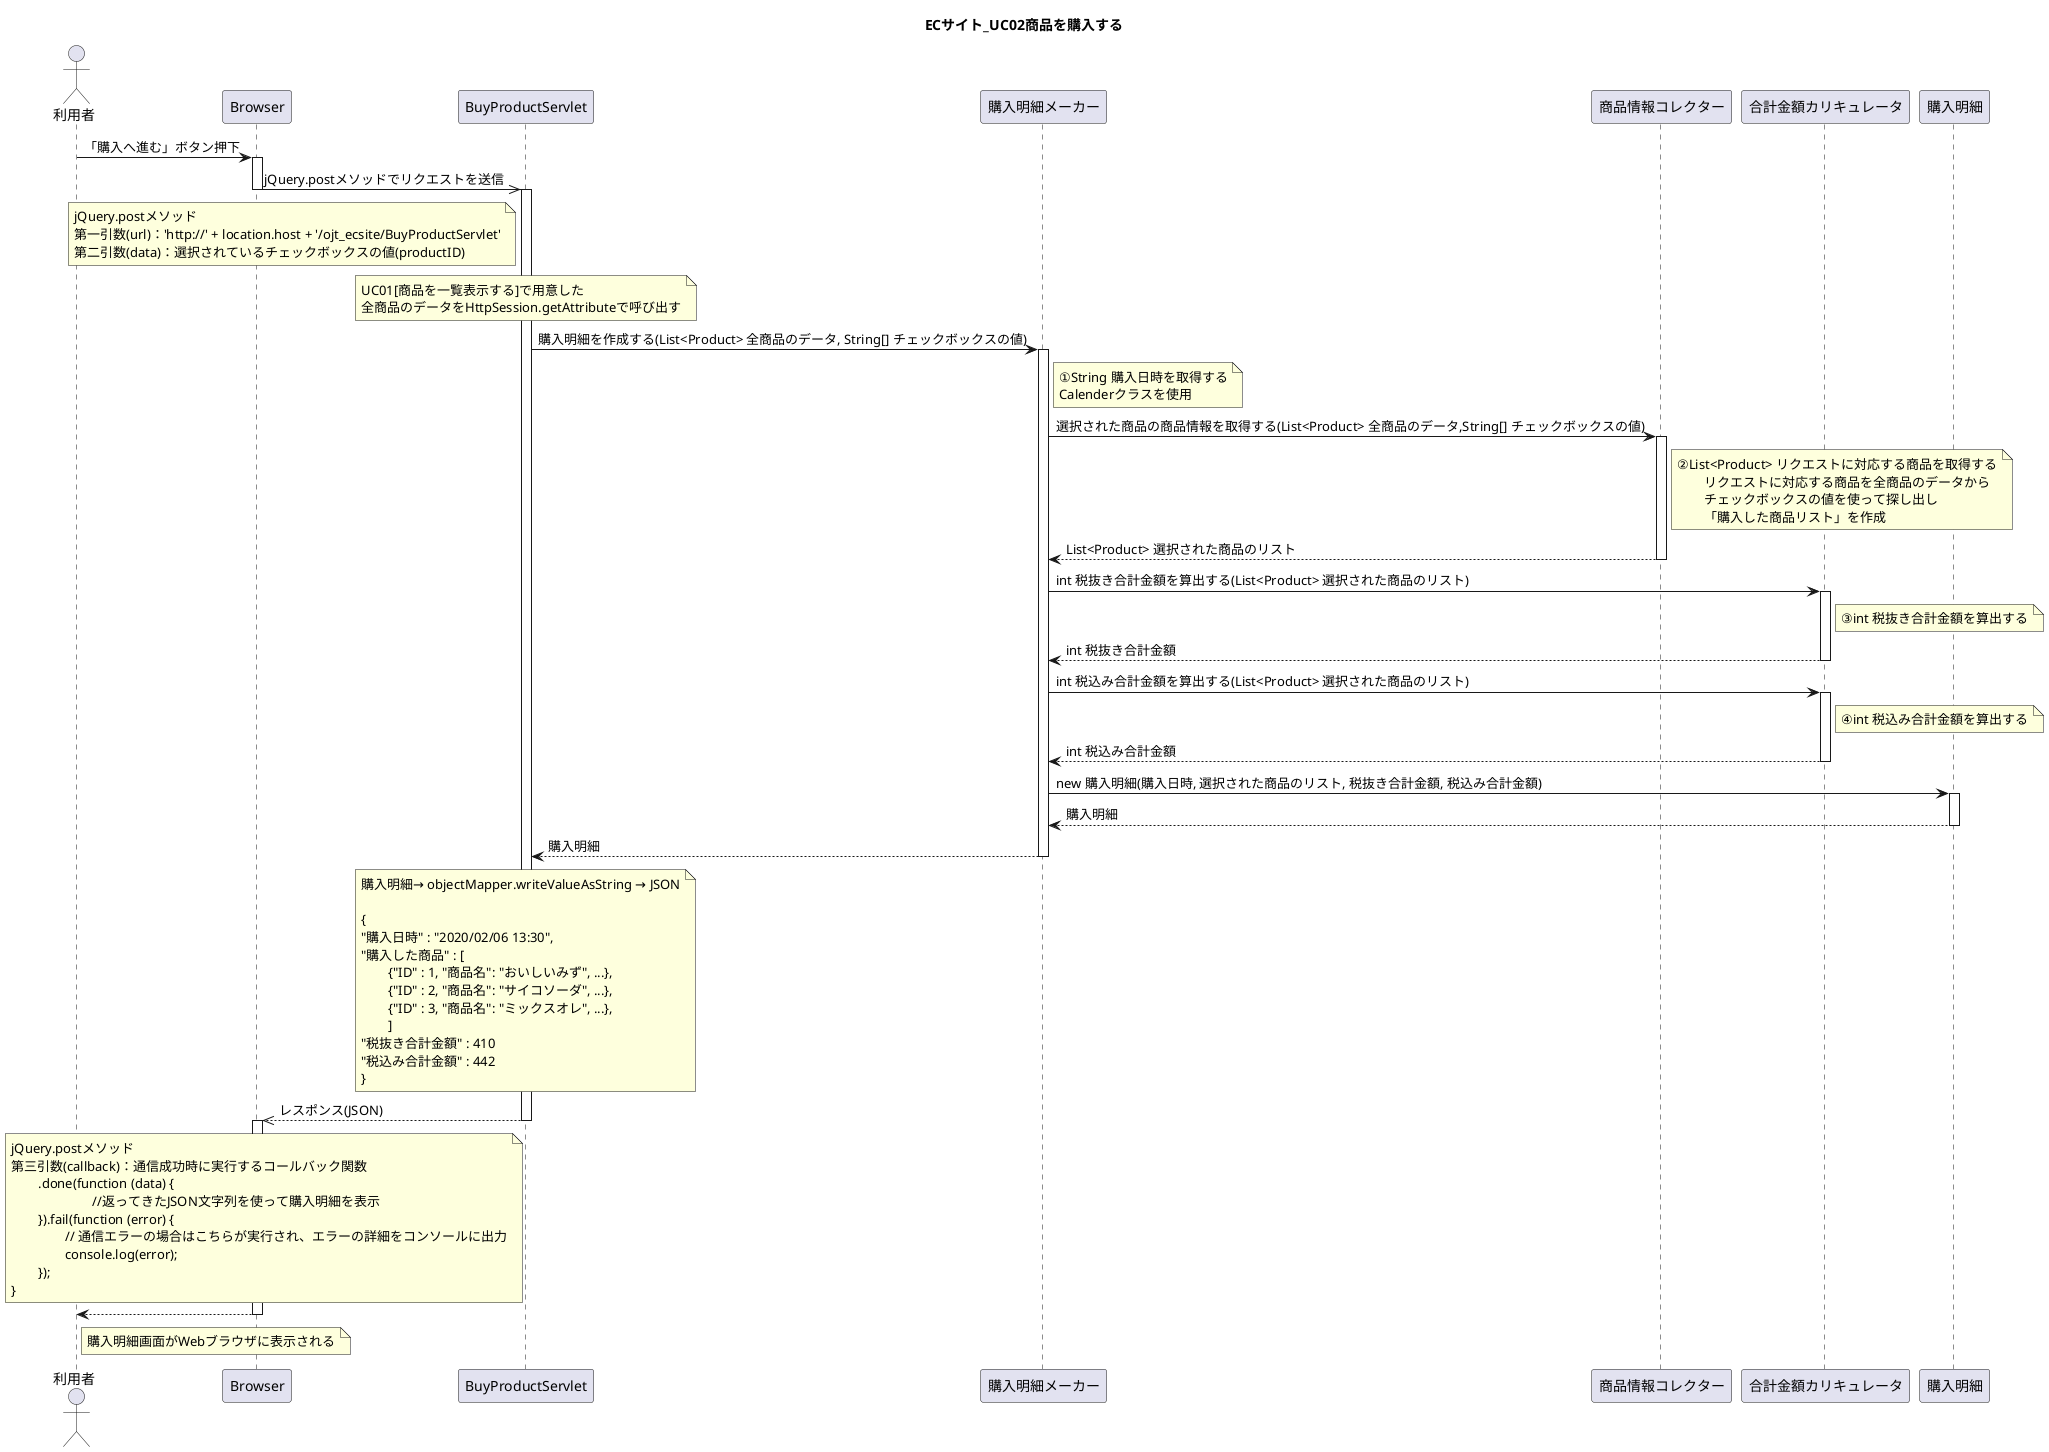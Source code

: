 @startuml
title ECサイト_UC02商品を購入する

actor 利用者

利用者 -> Browser : 「購入へ進む」ボタン押下
activate Browser

Browser ->> BuyProductServlet : jQuery.postメソッドでリクエストを送信
deactivate Browser
activate BuyProductServlet

	note left of BuyProductServlet
	jQuery.postメソッド
	第一引数(url)：'http://' + location.host + '/ojt_ecsite/BuyProductServlet'
	第二引数(data)：選択されているチェックボックスの値(productID)
	end note

	note over BuyProductServlet
	UC01[商品を一覧表示する]で用意した
	全商品のデータをHttpSession.getAttributeで呼び出す
	end note

BuyProductServlet -> 購入明細メーカー : 購入明細を作成する(List<Product> 全商品のデータ, String[] チェックボックスの値)
activate 購入明細メーカー

	note right of 購入明細メーカー
	①String 購入日時を取得する
	Calenderクラスを使用
	end note


購入明細メーカー -> 商品情報コレクター : 選択された商品の商品情報を取得する(List<Product> 全商品のデータ,String[] チェックボックスの値)
activate 商品情報コレクター
	note right of 商品情報コレクター
	②List<Product> リクエストに対応する商品を取得する
		リクエストに対応する商品を全商品のデータから
		チェックボックスの値を使って探し出し
		「購入した商品リスト」を作成
	end note
購入明細メーカー <-- 商品情報コレクター : List<Product> 選択された商品のリスト
deactivate 商品情報コレクター

購入明細メーカー -> 合計金額カリキュレータ : int 税抜き合計金額を算出する(List<Product> 選択された商品のリスト)
activate 合計金額カリキュレータ
	note right of 合計金額カリキュレータ
	③int 税抜き合計金額を算出する
	end note
購入明細メーカー <-- 合計金額カリキュレータ : int 税抜き合計金額
deactivate 合計金額カリキュレータ

購入明細メーカー -> 合計金額カリキュレータ : int 税込み合計金額を算出する(List<Product> 選択された商品のリスト)
activate 合計金額カリキュレータ
	note right of 合計金額カリキュレータ
	④int 税込み合計金額を算出する
	end note
購入明細メーカー <-- 合計金額カリキュレータ : int 税込み合計金額
deactivate 合計金額カリキュレータ


購入明細メーカー -> 購入明細 : new 購入明細(購入日時, 選択された商品のリスト, 税抜き合計金額, 税込み合計金額)
activate 購入明細
購入明細メーカー <-- 購入明細 : 購入明細
deactivate 購入明細

BuyProductServlet <-- 購入明細メーカー : 購入明細
deactivate 購入明細メーカー

	note over BuyProductServlet
	購入明細→ objectMapper.writeValueAsString → JSON

	{
	"購入日時" : "2020/02/06 13:30",
	"購入した商品" : [
		{"ID" : 1, "商品名": "おいしいみず", ...},
		{"ID" : 2, "商品名": "サイコソーダ", ...},
		{"ID" : 3, "商品名": "ミックスオレ", ...},
		]
	"税抜き合計金額" : 410
	"税込み合計金額" : 442
	}
	end note

Browser <<-- BuyProductServlet : レスポンス(JSON)
deactivate BuyProductServlet
activate Browser

	note left of BuyProductServlet
	jQuery.postメソッド
	第三引数(callback)：通信成功時に実行するコールバック関数
		.done(function (data) {
				//返ってきたJSON文字列を使って購入明細を表示
		}).fail(function (error) {
			// 通信エラーの場合はこちらが実行され、エラーの詳細をコンソールに出力
			console.log(error);
		});
	}
	end note


利用者 <-- Browser
	note right of 利用者
	購入明細画面がWebブラウザに表示される
	end note

deactivate Browser

@enduml
